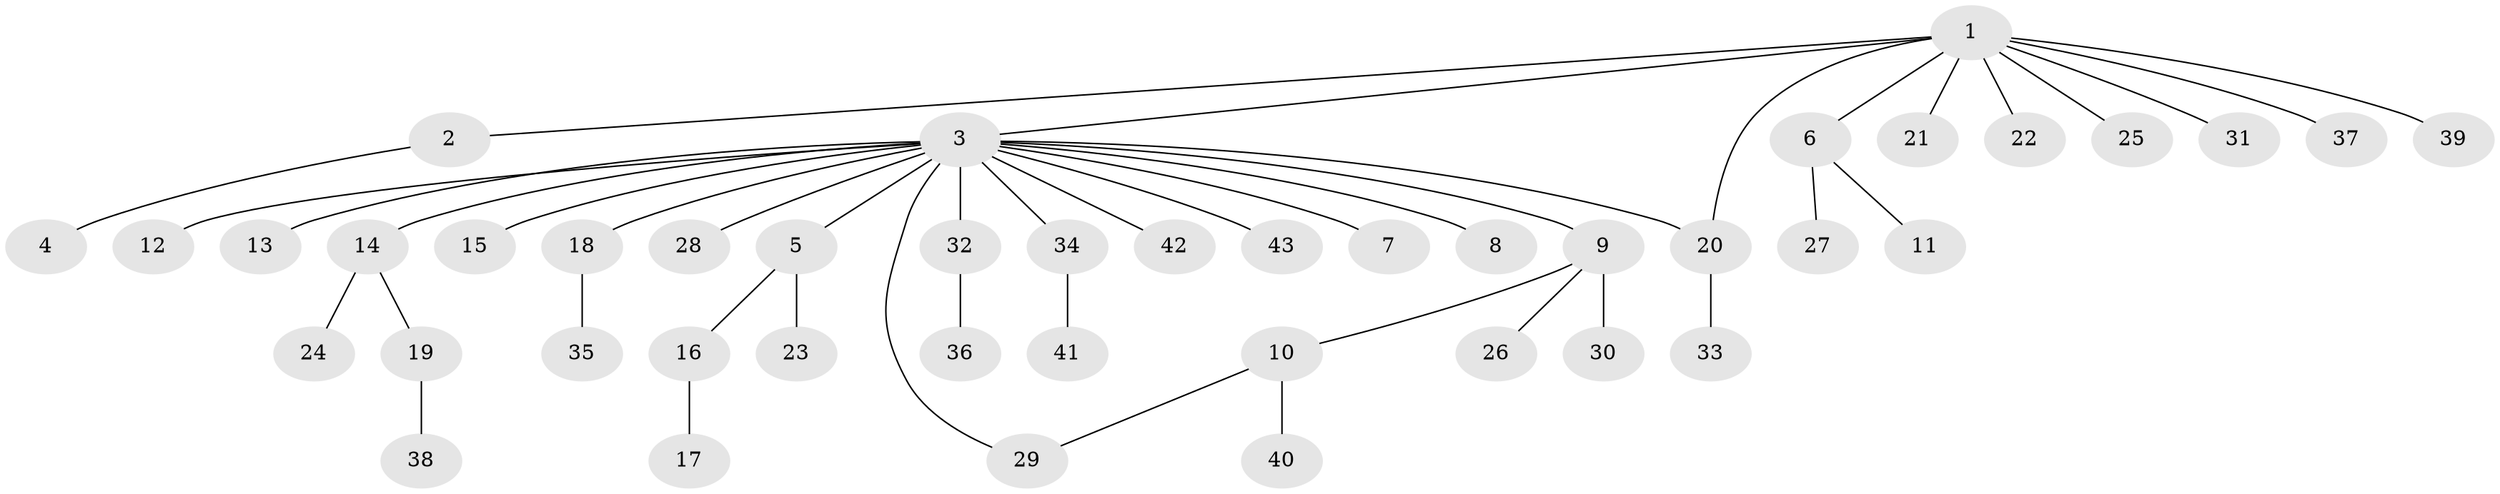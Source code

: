 // original degree distribution, {11: 0.014492753623188406, 3: 0.14492753623188406, 18: 0.014492753623188406, 1: 0.6086956521739131, 5: 0.014492753623188406, 6: 0.014492753623188406, 2: 0.15942028985507245, 4: 0.028985507246376812}
// Generated by graph-tools (version 1.1) at 2025/50/03/04/25 22:50:27]
// undirected, 43 vertices, 44 edges
graph export_dot {
  node [color=gray90,style=filled];
  1;
  2;
  3;
  4;
  5;
  6;
  7;
  8;
  9;
  10;
  11;
  12;
  13;
  14;
  15;
  16;
  17;
  18;
  19;
  20;
  21;
  22;
  23;
  24;
  25;
  26;
  27;
  28;
  29;
  30;
  31;
  32;
  33;
  34;
  35;
  36;
  37;
  38;
  39;
  40;
  41;
  42;
  43;
  1 -- 2 [weight=1.0];
  1 -- 3 [weight=1.0];
  1 -- 6 [weight=1.0];
  1 -- 20 [weight=1.0];
  1 -- 21 [weight=1.0];
  1 -- 22 [weight=1.0];
  1 -- 25 [weight=1.0];
  1 -- 31 [weight=1.0];
  1 -- 37 [weight=1.0];
  1 -- 39 [weight=1.0];
  2 -- 4 [weight=1.0];
  3 -- 5 [weight=1.0];
  3 -- 7 [weight=1.0];
  3 -- 8 [weight=1.0];
  3 -- 9 [weight=1.0];
  3 -- 12 [weight=1.0];
  3 -- 13 [weight=1.0];
  3 -- 14 [weight=1.0];
  3 -- 15 [weight=1.0];
  3 -- 18 [weight=1.0];
  3 -- 20 [weight=1.0];
  3 -- 28 [weight=1.0];
  3 -- 29 [weight=1.0];
  3 -- 32 [weight=1.0];
  3 -- 34 [weight=1.0];
  3 -- 42 [weight=1.0];
  3 -- 43 [weight=1.0];
  5 -- 16 [weight=1.0];
  5 -- 23 [weight=2.0];
  6 -- 11 [weight=1.0];
  6 -- 27 [weight=2.0];
  9 -- 10 [weight=1.0];
  9 -- 26 [weight=1.0];
  9 -- 30 [weight=2.0];
  10 -- 29 [weight=1.0];
  10 -- 40 [weight=1.0];
  14 -- 19 [weight=1.0];
  14 -- 24 [weight=1.0];
  16 -- 17 [weight=2.0];
  18 -- 35 [weight=1.0];
  19 -- 38 [weight=2.0];
  20 -- 33 [weight=1.0];
  32 -- 36 [weight=1.0];
  34 -- 41 [weight=1.0];
}
